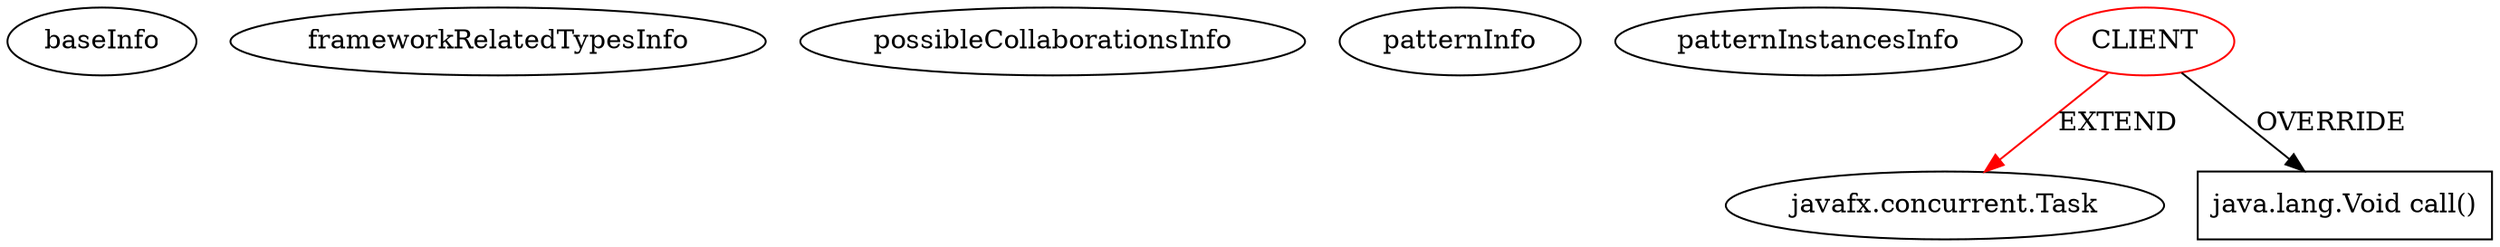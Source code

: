 digraph {
baseInfo[graphId=812,category="pattern",isAnonymous=false,possibleRelation=false]
frameworkRelatedTypesInfo[0="javafx.concurrent.Task"]
possibleCollaborationsInfo[]
patternInfo[frequency=5.0,patternRootClient=0]
patternInstancesInfo[0="fieryphoenix-screen-caster~/fieryphoenix-screen-caster/screen-caster-master/ScreenCaster/src/by/bsuir/zuyeu/controller/ConnectController.java~DisconnectTask~2681",1="sk44-javafx-gallery~/sk44-javafx-gallery/javafx-gallery-master/src/main/java/sk44/jfxgallery/controllers/MainWindowController.java~LoadImageTask~4201",2="atsticks-FXOne~/atsticks-FXOne/FXOne-master/org.fxone/fxone-ui/src/main/java/org/fxone/ui/rt/components/splash/SimpleSplashScreen.java~ProgressTask~1923",3="berker-RSSReader~/berker-RSSReader/RSSReader-master/src/com/deneme/rss/task/ContentReaderTask.java~ContentReaderTask~2003",4="fieryphoenix-screen-caster~/fieryphoenix-screen-caster/screen-caster-master/ScreenCaster/src/by/bsuir/zuyeu/controller/ConnectController.java~CheckWaitTask~2682"]
1[label="javafx.concurrent.Task",vertexType="FRAMEWORK_CLASS_TYPE",isFrameworkType=false]
0[label="CLIENT",vertexType="ROOT_CLIENT_CLASS_DECLARATION",isFrameworkType=false,color=red]
2[label="java.lang.Void call()",vertexType="OVERRIDING_METHOD_DECLARATION",isFrameworkType=false,shape=box]
0->2[label="OVERRIDE"]
0->1[label="EXTEND",color=red]
}
